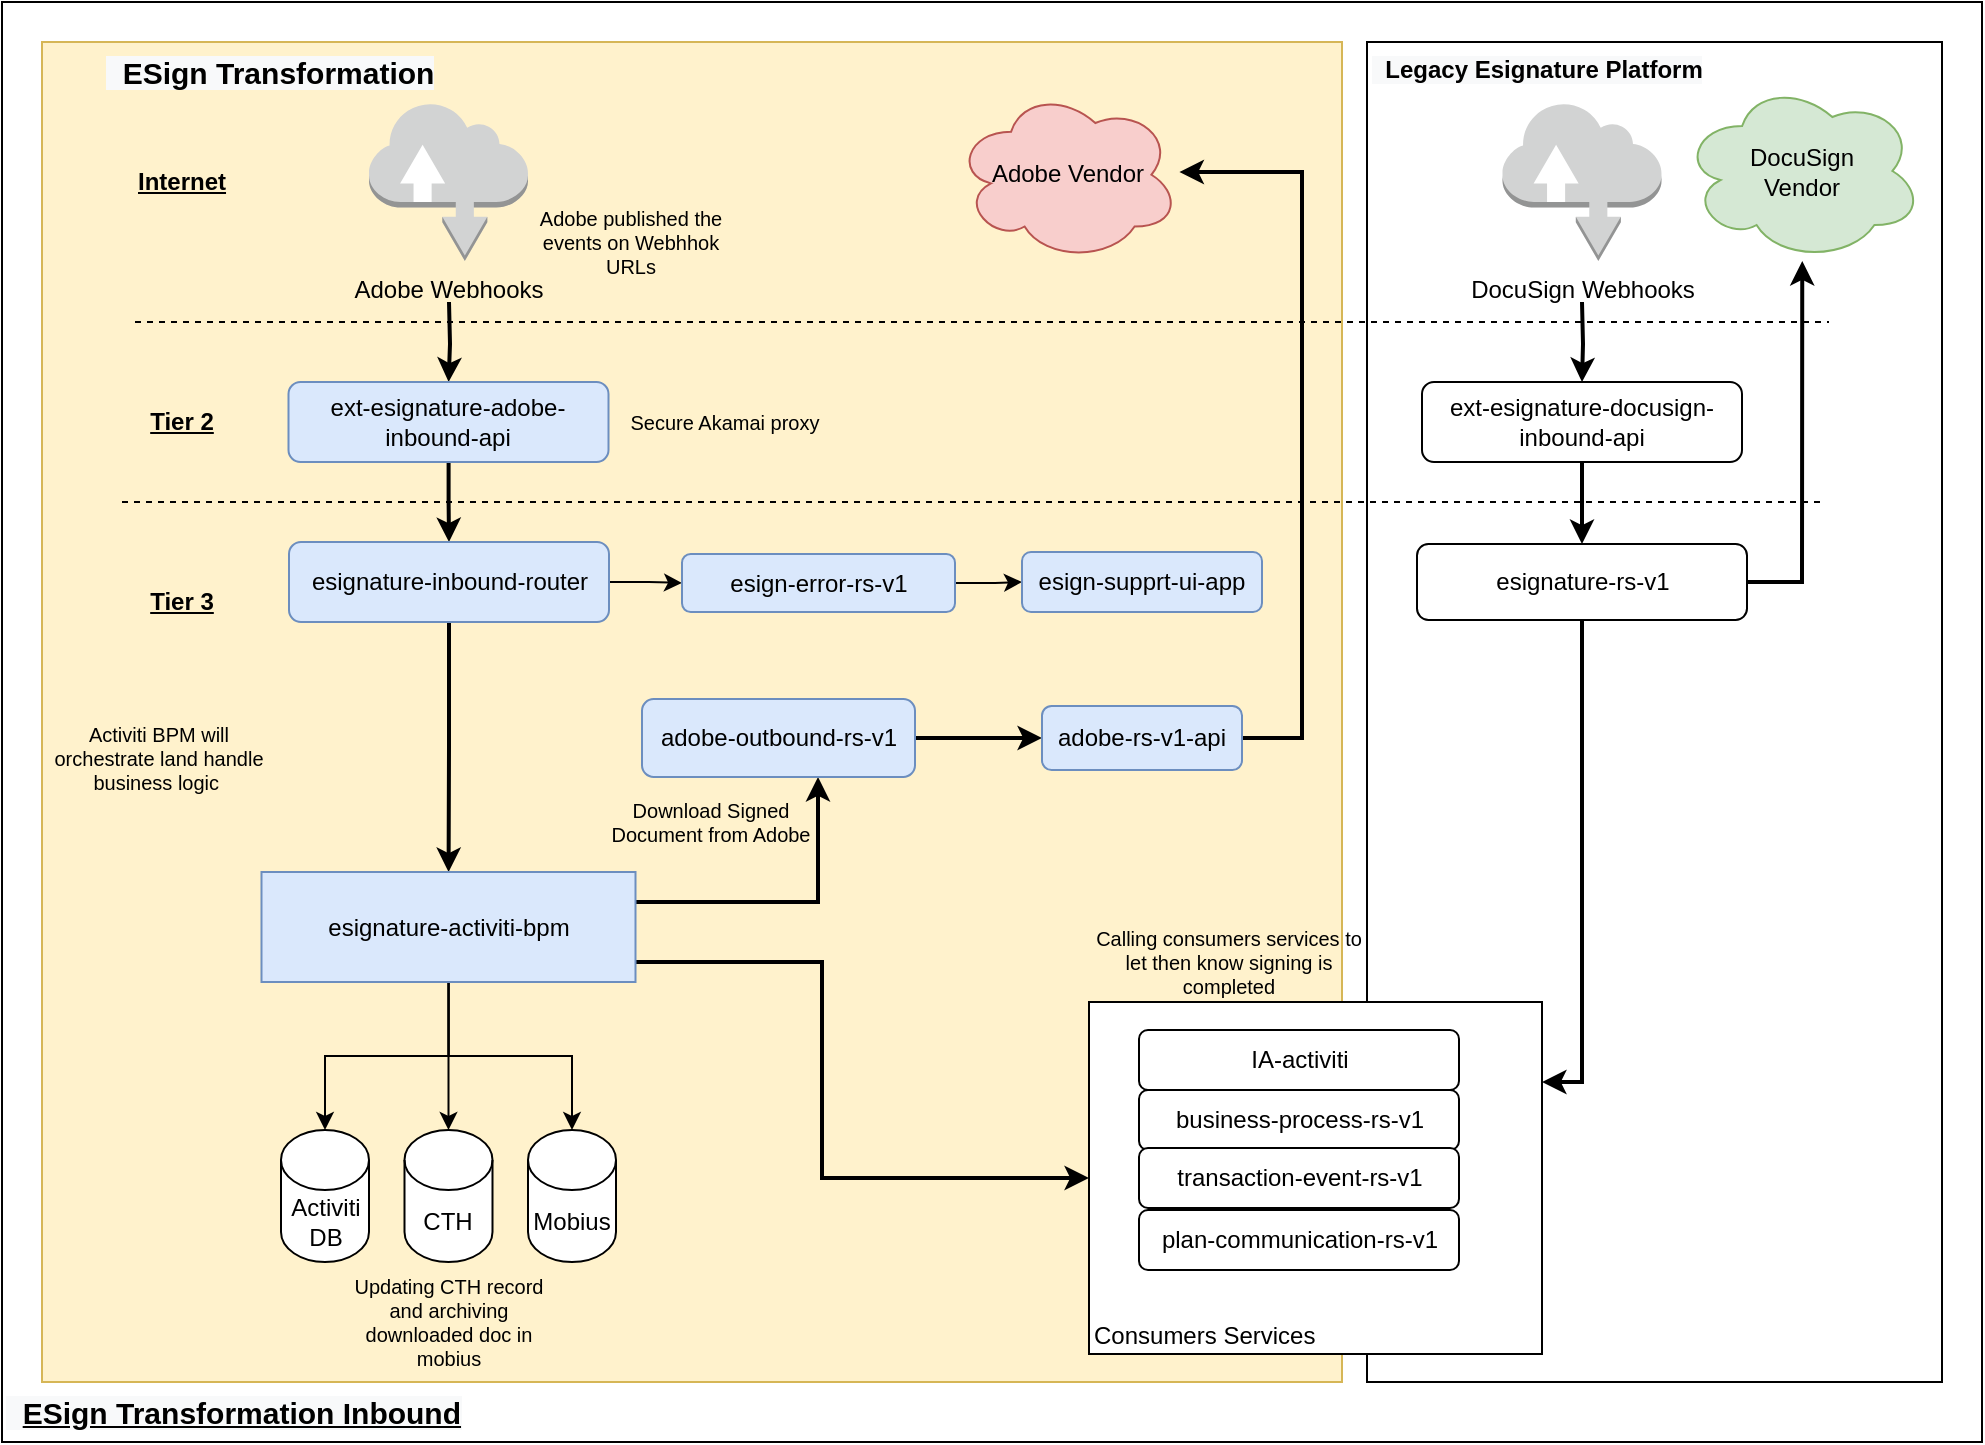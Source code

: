 <mxfile version="14.5.8" type="github">
  <diagram id="gLZ10RqHVhII2BNQGgIZ" name="Page-1">
    <mxGraphModel dx="2272" dy="794" grid="1" gridSize="10" guides="1" tooltips="1" connect="1" arrows="1" fold="1" page="1" pageScale="1" pageWidth="850" pageHeight="1100" math="0" shadow="0">
      <root>
        <object label="" id="0">
          <mxCell />
        </object>
        <mxCell id="1" parent="0" />
        <mxCell id="vrtzPakDpffFBHqEH1uZ-58" value="&lt;span style=&quot;color: rgba(0 , 0 , 0 , 0) ; font-family: monospace ; font-size: 0px&quot;&gt;%3CmxGraphModel%3E%3Croot%3E%3CmxCell%20id%3D%220%22%2F%3E%3CmxCell%20id%3D%221%22%20parent%3D%220%22%2F%3E%3CmxCell%20id%3D%222%22%20value%3D%22%26lt%3Bspan%20style%3D%26quot%3Bcolor%3A%20rgb(0%20%2C%200%20%2C%200)%20%3B%20font-family%3A%20%26amp%3B%2334%3Bhelvetica%26amp%3B%2334%3B%20%3B%20font-size%3A%2015px%20%3B%20font-style%3A%20normal%20%3B%20letter-spacing%3A%20normal%20%3B%20text-align%3A%20left%20%3B%20text-indent%3A%200px%20%3B%20text-transform%3A%20none%20%3B%20word-spacing%3A%200px%20%3B%20background-color%3A%20rgb(248%20%2C%20249%20%2C%20250)%20%3B%20font-weight%3A%20normal%26quot%3B%26gt%3B%26amp%3Bnbsp%3B%26lt%3Bspan%26gt%3B%26amp%3Bnbsp%3B%26lt%3B%2Fspan%26gt%3B%26lt%3B%2Fspan%26gt%3B%26lt%3Bspan%20style%3D%26quot%3Bcolor%3A%20rgb(0%20%2C%200%20%2C%200)%20%3B%20font-family%3A%20%26amp%3B%2334%3Bhelvetica%26amp%3B%2334%3B%20%3B%20font-size%3A%2015px%20%3B%20font-style%3A%20normal%20%3B%20font-weight%3A%20700%20%3B%20letter-spacing%3A%20normal%20%3B%20text-align%3A%20left%20%3B%20text-indent%3A%200px%20%3B%20text-transform%3A%20none%20%3B%20word-spacing%3A%200px%20%3B%20background-color%3A%20rgb(248%20%2C%20249%20%2C%20250)%20%3B%20text-decoration%3A%20underline%20%3B%20display%3A%20inline%20%3B%20float%3A%20none%26quot%3B%26gt%3BESign%20Transformation%20Inbound%26lt%3B%2Fspan%26gt%3B%22%20style%3D%22text%3BwhiteSpace%3Dwrap%3Bhtml%3D1%3B%22%20vertex%3D%221%22%20parent%3D%221%22%3E%3CmxGeometry%20x%3D%22-80%22%20y%3D%2260%22%20width%3D%22240%22%20height%3D%2230%22%20as%3D%22geometry%22%2F%3E%3C%2FmxCell%3E%3C%2Froot%3E%3C%2FmxGraphModel%3E&lt;/span&gt;" style="rounded=0;whiteSpace=wrap;html=1;fontSize=11;align=center;" parent="1" vertex="1">
          <mxGeometry x="-130" y="40" width="990" height="720" as="geometry" />
        </mxCell>
        <mxCell id="nrJ6rMLAvHFEn0qF15uW-3" value="" style="rounded=0;whiteSpace=wrap;html=1;" vertex="1" parent="1">
          <mxGeometry x="552.5" y="60" width="287.5" height="670" as="geometry" />
        </mxCell>
        <mxCell id="nrJ6rMLAvHFEn0qF15uW-2" value="" style="rounded=0;whiteSpace=wrap;html=1;fillColor=#fff2cc;strokeColor=#d6b656;" vertex="1" parent="1">
          <mxGeometry x="-110" y="60" width="650" height="670" as="geometry" />
        </mxCell>
        <mxCell id="vrtzPakDpffFBHqEH1uZ-27" value="Consumers Services" style="rounded=0;whiteSpace=wrap;html=1;verticalAlign=bottom;align=left;" parent="1" vertex="1">
          <mxGeometry x="413.5" y="540" width="226.5" height="176" as="geometry" />
        </mxCell>
        <mxCell id="vrtzPakDpffFBHqEH1uZ-9" style="edgeStyle=orthogonalEdgeStyle;rounded=0;orthogonalLoop=1;jettySize=auto;html=1;strokeWidth=2;" parent="1" target="vrtzPakDpffFBHqEH1uZ-7" edge="1">
          <mxGeometry relative="1" as="geometry">
            <mxPoint x="93.5" y="190" as="sourcePoint" />
          </mxGeometry>
        </mxCell>
        <mxCell id="vrtzPakDpffFBHqEH1uZ-1" value="Adobe Webhooks" style="outlineConnect=0;dashed=0;verticalLabelPosition=bottom;verticalAlign=top;align=center;html=1;shape=mxgraph.aws3.internet;fillColor=#D2D3D3;gradientColor=none;" parent="1" vertex="1">
          <mxGeometry x="53.5" y="90" width="79.5" height="79.5" as="geometry" />
        </mxCell>
        <mxCell id="vrtzPakDpffFBHqEH1uZ-3" value="" style="endArrow=none;html=1;dashed=1;" parent="1" edge="1">
          <mxGeometry width="50" height="50" relative="1" as="geometry">
            <mxPoint x="-63.5" y="200" as="sourcePoint" />
            <mxPoint x="783.5" y="200" as="targetPoint" />
          </mxGeometry>
        </mxCell>
        <mxCell id="vrtzPakDpffFBHqEH1uZ-4" value="Internet" style="text;html=1;strokeColor=none;fillColor=none;align=center;verticalAlign=middle;whiteSpace=wrap;rounded=0;fontStyle=5" parent="1" vertex="1">
          <mxGeometry x="-60" y="119.75" width="40" height="20" as="geometry" />
        </mxCell>
        <mxCell id="vrtzPakDpffFBHqEH1uZ-6" value="" style="endArrow=none;html=1;dashed=1;" parent="1" edge="1">
          <mxGeometry width="50" height="50" relative="1" as="geometry">
            <mxPoint x="-70" y="290" as="sourcePoint" />
            <mxPoint x="780" y="290" as="targetPoint" />
          </mxGeometry>
        </mxCell>
        <mxCell id="vrtzPakDpffFBHqEH1uZ-12" style="edgeStyle=orthogonalEdgeStyle;rounded=0;orthogonalLoop=1;jettySize=auto;html=1;strokeWidth=2;" parent="1" source="vrtzPakDpffFBHqEH1uZ-7" target="vrtzPakDpffFBHqEH1uZ-11" edge="1">
          <mxGeometry relative="1" as="geometry" />
        </mxCell>
        <mxCell id="vrtzPakDpffFBHqEH1uZ-7" value="ext-esignature-adobe-inbound-api" style="rounded=1;whiteSpace=wrap;html=1;fillColor=#dae8fc;strokeColor=#6c8ebf;" parent="1" vertex="1">
          <mxGeometry x="13.25" y="230" width="160" height="40" as="geometry" />
        </mxCell>
        <mxCell id="vrtzPakDpffFBHqEH1uZ-8" value="&lt;b&gt;&lt;u&gt;Tier 2&lt;/u&gt;&lt;/b&gt;" style="text;html=1;strokeColor=none;fillColor=none;align=center;verticalAlign=middle;whiteSpace=wrap;rounded=0;" parent="1" vertex="1">
          <mxGeometry x="-60" y="240" width="40" height="20" as="geometry" />
        </mxCell>
        <mxCell id="vrtzPakDpffFBHqEH1uZ-10" value="&lt;b&gt;&lt;u&gt;Tier 3&lt;/u&gt;&lt;/b&gt;" style="text;html=1;strokeColor=none;fillColor=none;align=center;verticalAlign=middle;whiteSpace=wrap;rounded=0;" parent="1" vertex="1">
          <mxGeometry x="-60" y="330" width="40" height="20" as="geometry" />
        </mxCell>
        <mxCell id="vrtzPakDpffFBHqEH1uZ-14" style="edgeStyle=orthogonalEdgeStyle;rounded=0;orthogonalLoop=1;jettySize=auto;html=1;strokeWidth=2;" parent="1" source="vrtzPakDpffFBHqEH1uZ-11" target="vrtzPakDpffFBHqEH1uZ-13" edge="1">
          <mxGeometry relative="1" as="geometry" />
        </mxCell>
        <mxCell id="nrJ6rMLAvHFEn0qF15uW-6" style="edgeStyle=orthogonalEdgeStyle;rounded=0;orthogonalLoop=1;jettySize=auto;html=1;" edge="1" parent="1" source="vrtzPakDpffFBHqEH1uZ-11" target="nrJ6rMLAvHFEn0qF15uW-5">
          <mxGeometry relative="1" as="geometry" />
        </mxCell>
        <mxCell id="vrtzPakDpffFBHqEH1uZ-11" value="esignature-inbound-router" style="rounded=1;whiteSpace=wrap;html=1;fillColor=#dae8fc;strokeColor=#6c8ebf;" parent="1" vertex="1">
          <mxGeometry x="13.5" y="310" width="160" height="40" as="geometry" />
        </mxCell>
        <mxCell id="vrtzPakDpffFBHqEH1uZ-21" style="edgeStyle=orthogonalEdgeStyle;rounded=0;orthogonalLoop=1;jettySize=auto;html=1;" parent="1" source="vrtzPakDpffFBHqEH1uZ-13" target="vrtzPakDpffFBHqEH1uZ-20" edge="1">
          <mxGeometry relative="1" as="geometry" />
        </mxCell>
        <mxCell id="vrtzPakDpffFBHqEH1uZ-22" style="edgeStyle=orthogonalEdgeStyle;rounded=0;orthogonalLoop=1;jettySize=auto;html=1;entryX=0.5;entryY=0;entryDx=0;entryDy=0;entryPerimeter=0;" parent="1" source="vrtzPakDpffFBHqEH1uZ-13" target="vrtzPakDpffFBHqEH1uZ-19" edge="1">
          <mxGeometry relative="1" as="geometry" />
        </mxCell>
        <mxCell id="vrtzPakDpffFBHqEH1uZ-34" style="edgeStyle=orthogonalEdgeStyle;rounded=0;orthogonalLoop=1;jettySize=auto;html=1;entryX=0.5;entryY=0;entryDx=0;entryDy=0;entryPerimeter=0;" parent="1" source="vrtzPakDpffFBHqEH1uZ-13" target="vrtzPakDpffFBHqEH1uZ-33" edge="1">
          <mxGeometry relative="1" as="geometry" />
        </mxCell>
        <mxCell id="vrtzPakDpffFBHqEH1uZ-37" style="edgeStyle=orthogonalEdgeStyle;rounded=0;orthogonalLoop=1;jettySize=auto;html=1;strokeWidth=2;" parent="1" source="vrtzPakDpffFBHqEH1uZ-13" target="vrtzPakDpffFBHqEH1uZ-27" edge="1">
          <mxGeometry relative="1" as="geometry">
            <Array as="points">
              <mxPoint x="280" y="520" />
              <mxPoint x="280" y="628" />
            </Array>
          </mxGeometry>
        </mxCell>
        <mxCell id="nrJ6rMLAvHFEn0qF15uW-17" style="edgeStyle=orthogonalEdgeStyle;rounded=0;orthogonalLoop=1;jettySize=auto;html=1;strokeWidth=2;fontSize=12;" edge="1" parent="1" source="vrtzPakDpffFBHqEH1uZ-13" target="vrtzPakDpffFBHqEH1uZ-23">
          <mxGeometry relative="1" as="geometry">
            <Array as="points">
              <mxPoint x="278" y="490" />
            </Array>
          </mxGeometry>
        </mxCell>
        <mxCell id="vrtzPakDpffFBHqEH1uZ-13" value="esignature-activiti-bpm" style="rounded=0;whiteSpace=wrap;html=1;fontSize=12;fillColor=#dae8fc;strokeColor=#6c8ebf;" parent="1" vertex="1">
          <mxGeometry x="-0.25" y="475" width="187" height="55" as="geometry" />
        </mxCell>
        <mxCell id="vrtzPakDpffFBHqEH1uZ-19" value="CTH" style="shape=cylinder3;whiteSpace=wrap;html=1;boundedLbl=1;backgroundOutline=1;size=15;fontSize=12;align=center;" parent="1" vertex="1">
          <mxGeometry x="71.25" y="604" width="44" height="66" as="geometry" />
        </mxCell>
        <mxCell id="vrtzPakDpffFBHqEH1uZ-20" value="Mobius" style="shape=cylinder3;whiteSpace=wrap;html=1;boundedLbl=1;backgroundOutline=1;size=15;fontSize=12;align=center;" parent="1" vertex="1">
          <mxGeometry x="133" y="604" width="44" height="66" as="geometry" />
        </mxCell>
        <mxCell id="nrJ6rMLAvHFEn0qF15uW-7" style="edgeStyle=orthogonalEdgeStyle;rounded=0;orthogonalLoop=1;jettySize=auto;html=1;strokeWidth=2;" edge="1" parent="1" source="vrtzPakDpffFBHqEH1uZ-23" target="vrtzPakDpffFBHqEH1uZ-24">
          <mxGeometry relative="1" as="geometry" />
        </mxCell>
        <mxCell id="vrtzPakDpffFBHqEH1uZ-23" value="adobe-outbound-rs-v1" style="rounded=1;whiteSpace=wrap;html=1;fontSize=12;align=center;fillColor=#dae8fc;strokeColor=#6c8ebf;" parent="1" vertex="1">
          <mxGeometry x="190" y="388.5" width="136.5" height="39" as="geometry" />
        </mxCell>
        <mxCell id="vrtzPakDpffFBHqEH1uZ-52" style="edgeStyle=orthogonalEdgeStyle;rounded=0;orthogonalLoop=1;jettySize=auto;html=1;strokeWidth=2;" parent="1" source="vrtzPakDpffFBHqEH1uZ-24" target="vrtzPakDpffFBHqEH1uZ-38" edge="1">
          <mxGeometry relative="1" as="geometry">
            <Array as="points">
              <mxPoint x="520" y="408" />
              <mxPoint x="520" y="125" />
            </Array>
          </mxGeometry>
        </mxCell>
        <mxCell id="vrtzPakDpffFBHqEH1uZ-24" value="adobe-rs-v1-api" style="rounded=1;whiteSpace=wrap;html=1;fontSize=12;align=center;fillColor=#dae8fc;strokeColor=#6c8ebf;" parent="1" vertex="1">
          <mxGeometry x="390" y="392" width="100" height="32" as="geometry" />
        </mxCell>
        <mxCell id="vrtzPakDpffFBHqEH1uZ-30" value="business-process-rs-v1" style="rounded=1;whiteSpace=wrap;html=1;align=center;" parent="1" vertex="1">
          <mxGeometry x="438.5" y="584" width="160" height="30" as="geometry" />
        </mxCell>
        <mxCell id="vrtzPakDpffFBHqEH1uZ-31" value="transaction-event-rs-v1" style="rounded=1;whiteSpace=wrap;html=1;align=center;" parent="1" vertex="1">
          <mxGeometry x="438.5" y="613" width="160" height="30" as="geometry" />
        </mxCell>
        <mxCell id="vrtzPakDpffFBHqEH1uZ-32" value="plan-communication-rs-v1" style="rounded=1;whiteSpace=wrap;html=1;align=center;" parent="1" vertex="1">
          <mxGeometry x="438.5" y="644" width="160" height="30" as="geometry" />
        </mxCell>
        <mxCell id="vrtzPakDpffFBHqEH1uZ-33" value="Activiti&lt;br&gt;DB" style="shape=cylinder3;whiteSpace=wrap;html=1;boundedLbl=1;backgroundOutline=1;size=15;fontSize=12;align=center;" parent="1" vertex="1">
          <mxGeometry x="9.5" y="604" width="44" height="66" as="geometry" />
        </mxCell>
        <mxCell id="vrtzPakDpffFBHqEH1uZ-38" value="Adobe Vendor" style="ellipse;shape=cloud;whiteSpace=wrap;html=1;fontSize=12;align=center;fillColor=#f8cecc;strokeColor=#b85450;" parent="1" vertex="1">
          <mxGeometry x="346.5" y="83.25" width="112.25" height="86.25" as="geometry" />
        </mxCell>
        <mxCell id="vrtzPakDpffFBHqEH1uZ-46" style="edgeStyle=orthogonalEdgeStyle;rounded=0;orthogonalLoop=1;jettySize=auto;html=1;strokeWidth=2;" parent="1" target="vrtzPakDpffFBHqEH1uZ-44" edge="1">
          <mxGeometry relative="1" as="geometry">
            <mxPoint x="660" y="190" as="sourcePoint" />
          </mxGeometry>
        </mxCell>
        <mxCell id="vrtzPakDpffFBHqEH1uZ-42" value="DocuSign Webhooks" style="outlineConnect=0;dashed=0;verticalLabelPosition=bottom;verticalAlign=top;align=center;html=1;shape=mxgraph.aws3.internet;fillColor=#D2D3D3;gradientColor=none;" parent="1" vertex="1">
          <mxGeometry x="620.25" y="90" width="79.5" height="79.5" as="geometry" />
        </mxCell>
        <mxCell id="vrtzPakDpffFBHqEH1uZ-50" style="edgeStyle=orthogonalEdgeStyle;rounded=0;orthogonalLoop=1;jettySize=auto;html=1;strokeWidth=2;" parent="1" source="vrtzPakDpffFBHqEH1uZ-43" target="vrtzPakDpffFBHqEH1uZ-27" edge="1">
          <mxGeometry relative="1" as="geometry">
            <Array as="points">
              <mxPoint x="660" y="580" />
            </Array>
          </mxGeometry>
        </mxCell>
        <mxCell id="vrtzPakDpffFBHqEH1uZ-53" style="edgeStyle=orthogonalEdgeStyle;rounded=0;orthogonalLoop=1;jettySize=auto;html=1;strokeWidth=2;" parent="1" source="vrtzPakDpffFBHqEH1uZ-43" target="vrtzPakDpffFBHqEH1uZ-48" edge="1">
          <mxGeometry relative="1" as="geometry">
            <Array as="points">
              <mxPoint x="770" y="330" />
            </Array>
          </mxGeometry>
        </mxCell>
        <mxCell id="vrtzPakDpffFBHqEH1uZ-43" value="esignature-rs-v1" style="rounded=1;whiteSpace=wrap;html=1;fontSize=12;" parent="1" vertex="1">
          <mxGeometry x="577.5" y="311" width="165" height="38" as="geometry" />
        </mxCell>
        <mxCell id="vrtzPakDpffFBHqEH1uZ-47" style="edgeStyle=orthogonalEdgeStyle;rounded=0;orthogonalLoop=1;jettySize=auto;html=1;strokeWidth=2;" parent="1" source="vrtzPakDpffFBHqEH1uZ-44" target="vrtzPakDpffFBHqEH1uZ-43" edge="1">
          <mxGeometry relative="1" as="geometry" />
        </mxCell>
        <mxCell id="vrtzPakDpffFBHqEH1uZ-44" value="ext-esignature-docusign-inbound-api" style="rounded=1;whiteSpace=wrap;html=1;" parent="1" vertex="1">
          <mxGeometry x="580" y="230" width="160" height="40" as="geometry" />
        </mxCell>
        <mxCell id="vrtzPakDpffFBHqEH1uZ-48" value="DocuSign&lt;br&gt;Vendor" style="ellipse;shape=cloud;whiteSpace=wrap;html=1;fontSize=12;align=center;fillColor=#d5e8d4;strokeColor=#82b366;" parent="1" vertex="1">
          <mxGeometry x="710" y="79.5" width="120.25" height="90" as="geometry" />
        </mxCell>
        <mxCell id="vrtzPakDpffFBHqEH1uZ-29" value="IA-activiti" style="rounded=1;whiteSpace=wrap;html=1;align=center;" parent="1" vertex="1">
          <mxGeometry x="438.5" y="554" width="160" height="30" as="geometry" />
        </mxCell>
        <mxCell id="vrtzPakDpffFBHqEH1uZ-54" value="&lt;span style=&quot;color: rgb(0 , 0 , 0) ; font-family: &amp;#34;helvetica&amp;#34; ; font-size: 15px ; font-style: normal ; letter-spacing: normal ; text-align: left ; text-indent: 0px ; text-transform: none ; word-spacing: 0px ; background-color: rgb(248 , 249 , 250)&quot;&gt;&amp;nbsp;&amp;nbsp;&lt;/span&gt;&lt;span style=&quot;color: rgb(0 , 0 , 0) ; font-family: &amp;#34;helvetica&amp;#34; ; font-size: 15px ; font-style: normal ; letter-spacing: normal ; text-align: left ; text-indent: 0px ; text-transform: none ; word-spacing: 0px ; background-color: rgb(248 , 249 , 250) ; display: inline ; float: none&quot;&gt;ESign Transformation&lt;/span&gt;" style="text;whiteSpace=wrap;html=1;fontStyle=1" parent="1" vertex="1">
          <mxGeometry x="-80" y="60" width="190" height="30" as="geometry" />
        </mxCell>
        <mxCell id="vrtzPakDpffFBHqEH1uZ-55" value="&lt;b style=&quot;color: rgb(0, 0, 0); font-family: helvetica; font-size: 12px; font-style: normal; letter-spacing: normal; text-align: left; text-indent: 0px; text-transform: none; word-spacing: 0px; background-color: rgb(248, 249, 250);&quot;&gt;&amp;nbsp; Legacy&amp;nbsp;Esignature Platform&lt;/b&gt;" style="text;whiteSpace=wrap;html=1;" parent="1" vertex="1">
          <mxGeometry x="552.5" y="60" width="190" height="30" as="geometry" />
        </mxCell>
        <mxCell id="vrtzPakDpffFBHqEH1uZ-56" value="Adobe published the events on Webhhok URLs" style="text;html=1;strokeColor=none;fillColor=none;align=center;verticalAlign=middle;whiteSpace=wrap;rounded=0;fontSize=10;" parent="1" vertex="1">
          <mxGeometry x="133" y="149.5" width="103" height="20" as="geometry" />
        </mxCell>
        <mxCell id="vrtzPakDpffFBHqEH1uZ-59" value="&lt;span style=&quot;color: rgb(0 , 0 , 0) ; font-family: &amp;#34;helvetica&amp;#34; ; font-size: 15px ; font-style: normal ; letter-spacing: normal ; text-align: left ; text-indent: 0px ; text-transform: none ; word-spacing: 0px ; background-color: rgb(248 , 249 , 250) ; font-weight: normal&quot;&gt;&amp;nbsp;&lt;span&gt;&amp;nbsp;&lt;/span&gt;&lt;/span&gt;&lt;span style=&quot;color: rgb(0 , 0 , 0) ; font-family: &amp;#34;helvetica&amp;#34; ; font-size: 15px ; font-style: normal ; font-weight: 700 ; letter-spacing: normal ; text-align: left ; text-indent: 0px ; text-transform: none ; word-spacing: 0px ; background-color: rgb(248 , 249 , 250) ; text-decoration: underline ; display: inline ; float: none&quot;&gt;ESign Transformation Inbound&lt;/span&gt;" style="text;whiteSpace=wrap;html=1;" parent="1" vertex="1">
          <mxGeometry x="-130" y="730" width="240" height="30" as="geometry" />
        </mxCell>
        <mxCell id="nrJ6rMLAvHFEn0qF15uW-4" value="Secure Akamai proxy" style="text;html=1;strokeColor=none;fillColor=none;align=center;verticalAlign=middle;whiteSpace=wrap;rounded=0;fontSize=10;spacing=-12;spacingRight=0;spacingBottom=0;spacingTop=0;" vertex="1" parent="1">
          <mxGeometry x="173.25" y="240" width="117" height="20" as="geometry" />
        </mxCell>
        <mxCell id="nrJ6rMLAvHFEn0qF15uW-15" style="edgeStyle=orthogonalEdgeStyle;rounded=0;orthogonalLoop=1;jettySize=auto;html=1;strokeWidth=1;fontSize=10;" edge="1" parent="1" source="nrJ6rMLAvHFEn0qF15uW-5" target="nrJ6rMLAvHFEn0qF15uW-14">
          <mxGeometry relative="1" as="geometry" />
        </mxCell>
        <mxCell id="nrJ6rMLAvHFEn0qF15uW-5" value="esign-error-rs-v1" style="rounded=1;whiteSpace=wrap;html=1;fontSize=12;align=center;fillColor=#dae8fc;strokeColor=#6c8ebf;" vertex="1" parent="1">
          <mxGeometry x="210" y="316" width="136.5" height="29" as="geometry" />
        </mxCell>
        <mxCell id="nrJ6rMLAvHFEn0qF15uW-10" value="Activiti BPM will &lt;br&gt;orchestrate land handle business logic&amp;nbsp;" style="text;html=1;strokeColor=none;fillColor=none;align=center;verticalAlign=middle;whiteSpace=wrap;rounded=0;fontSize=10;spacing=-12;spacingRight=0;spacingBottom=0;spacingTop=0;" vertex="1" parent="1">
          <mxGeometry x="-110" y="407.5" width="117" height="20" as="geometry" />
        </mxCell>
        <mxCell id="nrJ6rMLAvHFEn0qF15uW-11" value="Calling consumers services to let then know signing is completed" style="text;html=1;strokeColor=none;fillColor=none;align=center;verticalAlign=middle;whiteSpace=wrap;rounded=0;fontSize=10;spacing=-12;spacingRight=0;spacingBottom=0;spacingTop=0;" vertex="1" parent="1">
          <mxGeometry x="425" y="510" width="117" height="20" as="geometry" />
        </mxCell>
        <mxCell id="nrJ6rMLAvHFEn0qF15uW-14" value="esign-supprt-ui-app" style="rounded=1;whiteSpace=wrap;html=1;fontSize=12;fillColor=#dae8fc;strokeColor=#6c8ebf;" vertex="1" parent="1">
          <mxGeometry x="380" y="315" width="120" height="30" as="geometry" />
        </mxCell>
        <mxCell id="nrJ6rMLAvHFEn0qF15uW-18" value="Download Signed Document from Adobe" style="text;html=1;strokeColor=none;fillColor=none;align=center;verticalAlign=middle;whiteSpace=wrap;rounded=0;fontSize=10;" vertex="1" parent="1">
          <mxGeometry x="173.25" y="440" width="103" height="20" as="geometry" />
        </mxCell>
        <mxCell id="nrJ6rMLAvHFEn0qF15uW-19" value="Updating CTH record and archiving downloaded doc in mobius" style="text;html=1;strokeColor=none;fillColor=none;align=center;verticalAlign=middle;whiteSpace=wrap;rounded=0;fontSize=10;" vertex="1" parent="1">
          <mxGeometry x="42" y="690" width="103" height="20" as="geometry" />
        </mxCell>
      </root>
    </mxGraphModel>
  </diagram>
</mxfile>
